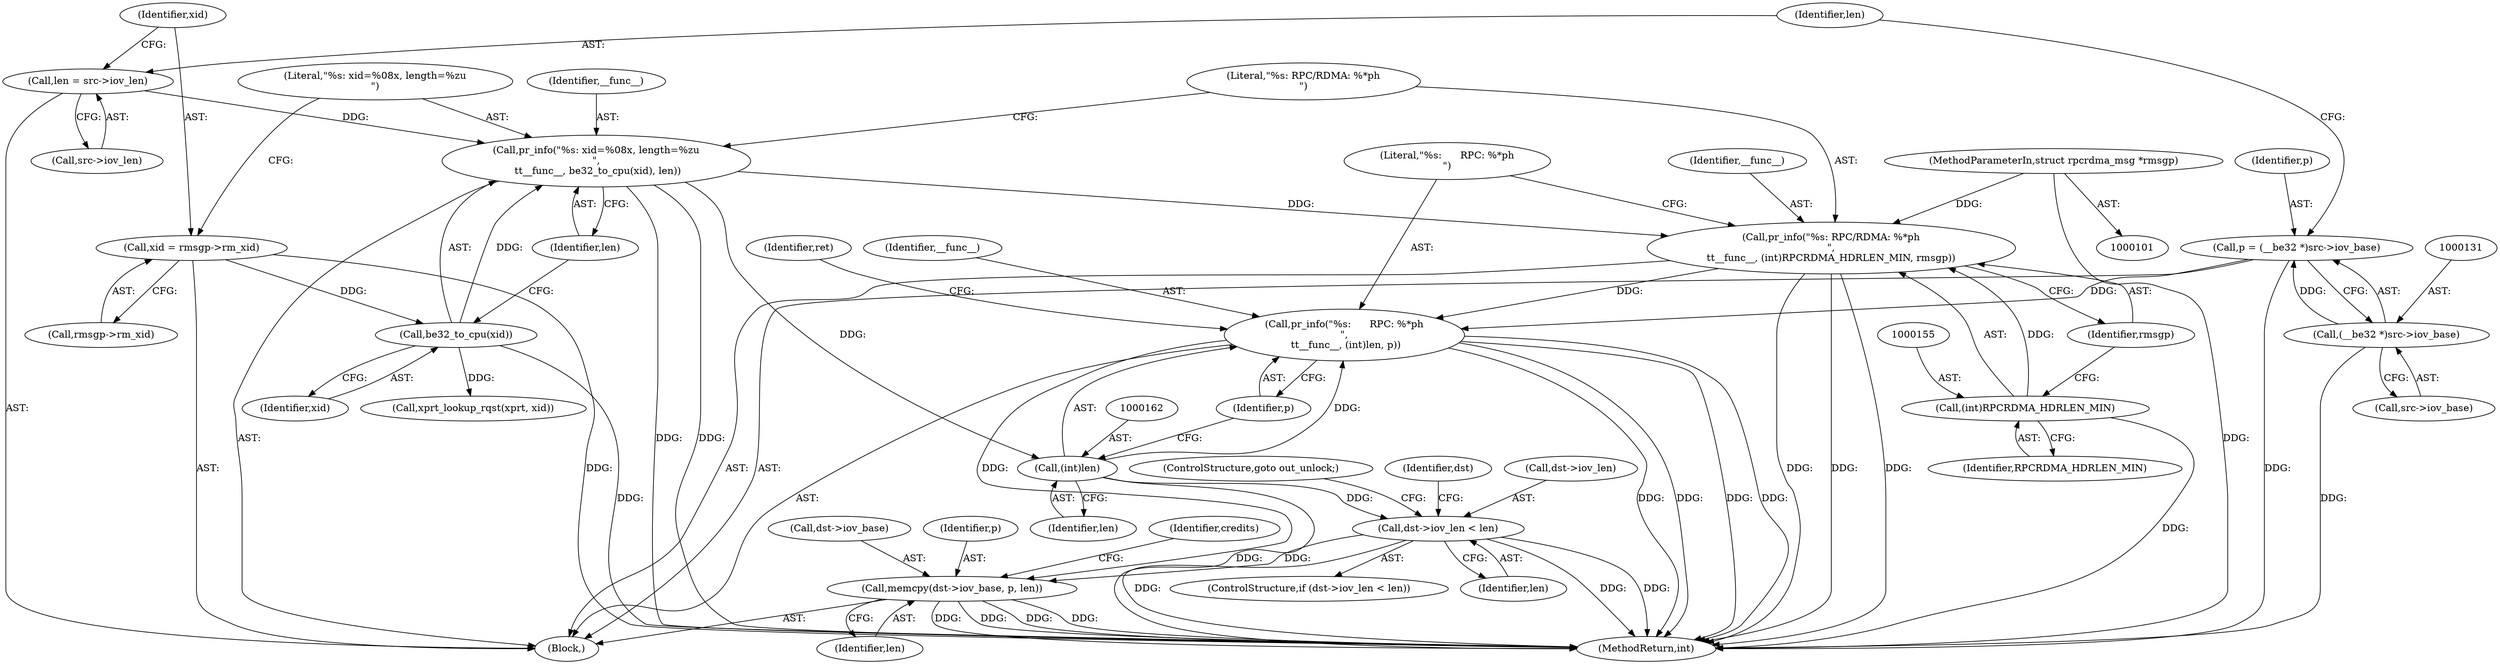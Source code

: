 digraph "1_linux_c70422f760c120480fee4de6c38804c72aa26bc1_23@API" {
"1000218" [label="(Call,memcpy(dst->iov_base, p, len))"];
"1000158" [label="(Call,pr_info(\"%s:      RPC: %*ph\n\",\n \t\t__func__, (int)len, p))"];
"1000151" [label="(Call,pr_info(\"%s: RPC/RDMA: %*ph\n\",\n\t\t__func__, (int)RPCRDMA_HDRLEN_MIN, rmsgp))"];
"1000145" [label="(Call,pr_info(\"%s: xid=%08x, length=%zu\n\",\n \t\t__func__, be32_to_cpu(xid), len))"];
"1000148" [label="(Call,be32_to_cpu(xid))"];
"1000140" [label="(Call,xid = rmsgp->rm_xid)"];
"1000135" [label="(Call,len = src->iov_len)"];
"1000154" [label="(Call,(int)RPCRDMA_HDRLEN_MIN)"];
"1000103" [label="(MethodParameterIn,struct rpcrdma_msg *rmsgp)"];
"1000161" [label="(Call,(int)len)"];
"1000128" [label="(Call,p = (__be32 *)src->iov_base)"];
"1000130" [label="(Call,(__be32 *)src->iov_base)"];
"1000212" [label="(Call,dst->iov_len < len)"];
"1000160" [label="(Identifier,__func__)"];
"1000223" [label="(Identifier,len)"];
"1000153" [label="(Identifier,__func__)"];
"1000157" [label="(Identifier,rmsgp)"];
"1000151" [label="(Call,pr_info(\"%s: RPC/RDMA: %*ph\n\",\n\t\t__func__, (int)RPCRDMA_HDRLEN_MIN, rmsgp))"];
"1000211" [label="(ControlStructure,if (dst->iov_len < len))"];
"1000216" [label="(Identifier,len)"];
"1000225" [label="(Identifier,credits)"];
"1000147" [label="(Identifier,__func__)"];
"1000148" [label="(Call,be32_to_cpu(xid))"];
"1000158" [label="(Call,pr_info(\"%s:      RPC: %*ph\n\",\n \t\t__func__, (int)len, p))"];
"1000183" [label="(Call,xprt_lookup_rqst(xprt, xid))"];
"1000145" [label="(Call,pr_info(\"%s: xid=%08x, length=%zu\n\",\n \t\t__func__, be32_to_cpu(xid), len))"];
"1000132" [label="(Call,src->iov_base)"];
"1000218" [label="(Call,memcpy(dst->iov_base, p, len))"];
"1000103" [label="(MethodParameterIn,struct rpcrdma_msg *rmsgp)"];
"1000105" [label="(Block,)"];
"1000164" [label="(Identifier,p)"];
"1000146" [label="(Literal,\"%s: xid=%08x, length=%zu\n\")"];
"1000140" [label="(Call,xid = rmsgp->rm_xid)"];
"1000130" [label="(Call,(__be32 *)src->iov_base)"];
"1000314" [label="(MethodReturn,int)"];
"1000219" [label="(Call,dst->iov_base)"];
"1000129" [label="(Identifier,p)"];
"1000220" [label="(Identifier,dst)"];
"1000161" [label="(Call,(int)len)"];
"1000137" [label="(Call,src->iov_len)"];
"1000135" [label="(Call,len = src->iov_len)"];
"1000150" [label="(Identifier,len)"];
"1000156" [label="(Identifier,RPCRDMA_HDRLEN_MIN)"];
"1000212" [label="(Call,dst->iov_len < len)"];
"1000136" [label="(Identifier,len)"];
"1000149" [label="(Identifier,xid)"];
"1000159" [label="(Literal,\"%s:      RPC: %*ph\n\")"];
"1000142" [label="(Call,rmsgp->rm_xid)"];
"1000163" [label="(Identifier,len)"];
"1000213" [label="(Call,dst->iov_len)"];
"1000154" [label="(Call,(int)RPCRDMA_HDRLEN_MIN)"];
"1000217" [label="(ControlStructure,goto out_unlock;)"];
"1000166" [label="(Identifier,ret)"];
"1000152" [label="(Literal,\"%s: RPC/RDMA: %*ph\n\")"];
"1000141" [label="(Identifier,xid)"];
"1000128" [label="(Call,p = (__be32 *)src->iov_base)"];
"1000222" [label="(Identifier,p)"];
"1000218" -> "1000105"  [label="AST: "];
"1000218" -> "1000223"  [label="CFG: "];
"1000219" -> "1000218"  [label="AST: "];
"1000222" -> "1000218"  [label="AST: "];
"1000223" -> "1000218"  [label="AST: "];
"1000225" -> "1000218"  [label="CFG: "];
"1000218" -> "1000314"  [label="DDG: "];
"1000218" -> "1000314"  [label="DDG: "];
"1000218" -> "1000314"  [label="DDG: "];
"1000218" -> "1000314"  [label="DDG: "];
"1000158" -> "1000218"  [label="DDG: "];
"1000212" -> "1000218"  [label="DDG: "];
"1000158" -> "1000105"  [label="AST: "];
"1000158" -> "1000164"  [label="CFG: "];
"1000159" -> "1000158"  [label="AST: "];
"1000160" -> "1000158"  [label="AST: "];
"1000161" -> "1000158"  [label="AST: "];
"1000164" -> "1000158"  [label="AST: "];
"1000166" -> "1000158"  [label="CFG: "];
"1000158" -> "1000314"  [label="DDG: "];
"1000158" -> "1000314"  [label="DDG: "];
"1000158" -> "1000314"  [label="DDG: "];
"1000158" -> "1000314"  [label="DDG: "];
"1000151" -> "1000158"  [label="DDG: "];
"1000161" -> "1000158"  [label="DDG: "];
"1000128" -> "1000158"  [label="DDG: "];
"1000151" -> "1000105"  [label="AST: "];
"1000151" -> "1000157"  [label="CFG: "];
"1000152" -> "1000151"  [label="AST: "];
"1000153" -> "1000151"  [label="AST: "];
"1000154" -> "1000151"  [label="AST: "];
"1000157" -> "1000151"  [label="AST: "];
"1000159" -> "1000151"  [label="CFG: "];
"1000151" -> "1000314"  [label="DDG: "];
"1000151" -> "1000314"  [label="DDG: "];
"1000151" -> "1000314"  [label="DDG: "];
"1000145" -> "1000151"  [label="DDG: "];
"1000154" -> "1000151"  [label="DDG: "];
"1000103" -> "1000151"  [label="DDG: "];
"1000145" -> "1000105"  [label="AST: "];
"1000145" -> "1000150"  [label="CFG: "];
"1000146" -> "1000145"  [label="AST: "];
"1000147" -> "1000145"  [label="AST: "];
"1000148" -> "1000145"  [label="AST: "];
"1000150" -> "1000145"  [label="AST: "];
"1000152" -> "1000145"  [label="CFG: "];
"1000145" -> "1000314"  [label="DDG: "];
"1000145" -> "1000314"  [label="DDG: "];
"1000148" -> "1000145"  [label="DDG: "];
"1000135" -> "1000145"  [label="DDG: "];
"1000145" -> "1000161"  [label="DDG: "];
"1000148" -> "1000149"  [label="CFG: "];
"1000149" -> "1000148"  [label="AST: "];
"1000150" -> "1000148"  [label="CFG: "];
"1000148" -> "1000314"  [label="DDG: "];
"1000140" -> "1000148"  [label="DDG: "];
"1000148" -> "1000183"  [label="DDG: "];
"1000140" -> "1000105"  [label="AST: "];
"1000140" -> "1000142"  [label="CFG: "];
"1000141" -> "1000140"  [label="AST: "];
"1000142" -> "1000140"  [label="AST: "];
"1000146" -> "1000140"  [label="CFG: "];
"1000140" -> "1000314"  [label="DDG: "];
"1000135" -> "1000105"  [label="AST: "];
"1000135" -> "1000137"  [label="CFG: "];
"1000136" -> "1000135"  [label="AST: "];
"1000137" -> "1000135"  [label="AST: "];
"1000141" -> "1000135"  [label="CFG: "];
"1000154" -> "1000156"  [label="CFG: "];
"1000155" -> "1000154"  [label="AST: "];
"1000156" -> "1000154"  [label="AST: "];
"1000157" -> "1000154"  [label="CFG: "];
"1000154" -> "1000314"  [label="DDG: "];
"1000103" -> "1000101"  [label="AST: "];
"1000103" -> "1000314"  [label="DDG: "];
"1000161" -> "1000163"  [label="CFG: "];
"1000162" -> "1000161"  [label="AST: "];
"1000163" -> "1000161"  [label="AST: "];
"1000164" -> "1000161"  [label="CFG: "];
"1000161" -> "1000314"  [label="DDG: "];
"1000161" -> "1000212"  [label="DDG: "];
"1000128" -> "1000105"  [label="AST: "];
"1000128" -> "1000130"  [label="CFG: "];
"1000129" -> "1000128"  [label="AST: "];
"1000130" -> "1000128"  [label="AST: "];
"1000136" -> "1000128"  [label="CFG: "];
"1000128" -> "1000314"  [label="DDG: "];
"1000130" -> "1000128"  [label="DDG: "];
"1000130" -> "1000132"  [label="CFG: "];
"1000131" -> "1000130"  [label="AST: "];
"1000132" -> "1000130"  [label="AST: "];
"1000130" -> "1000314"  [label="DDG: "];
"1000212" -> "1000211"  [label="AST: "];
"1000212" -> "1000216"  [label="CFG: "];
"1000213" -> "1000212"  [label="AST: "];
"1000216" -> "1000212"  [label="AST: "];
"1000217" -> "1000212"  [label="CFG: "];
"1000220" -> "1000212"  [label="CFG: "];
"1000212" -> "1000314"  [label="DDG: "];
"1000212" -> "1000314"  [label="DDG: "];
"1000212" -> "1000314"  [label="DDG: "];
}
